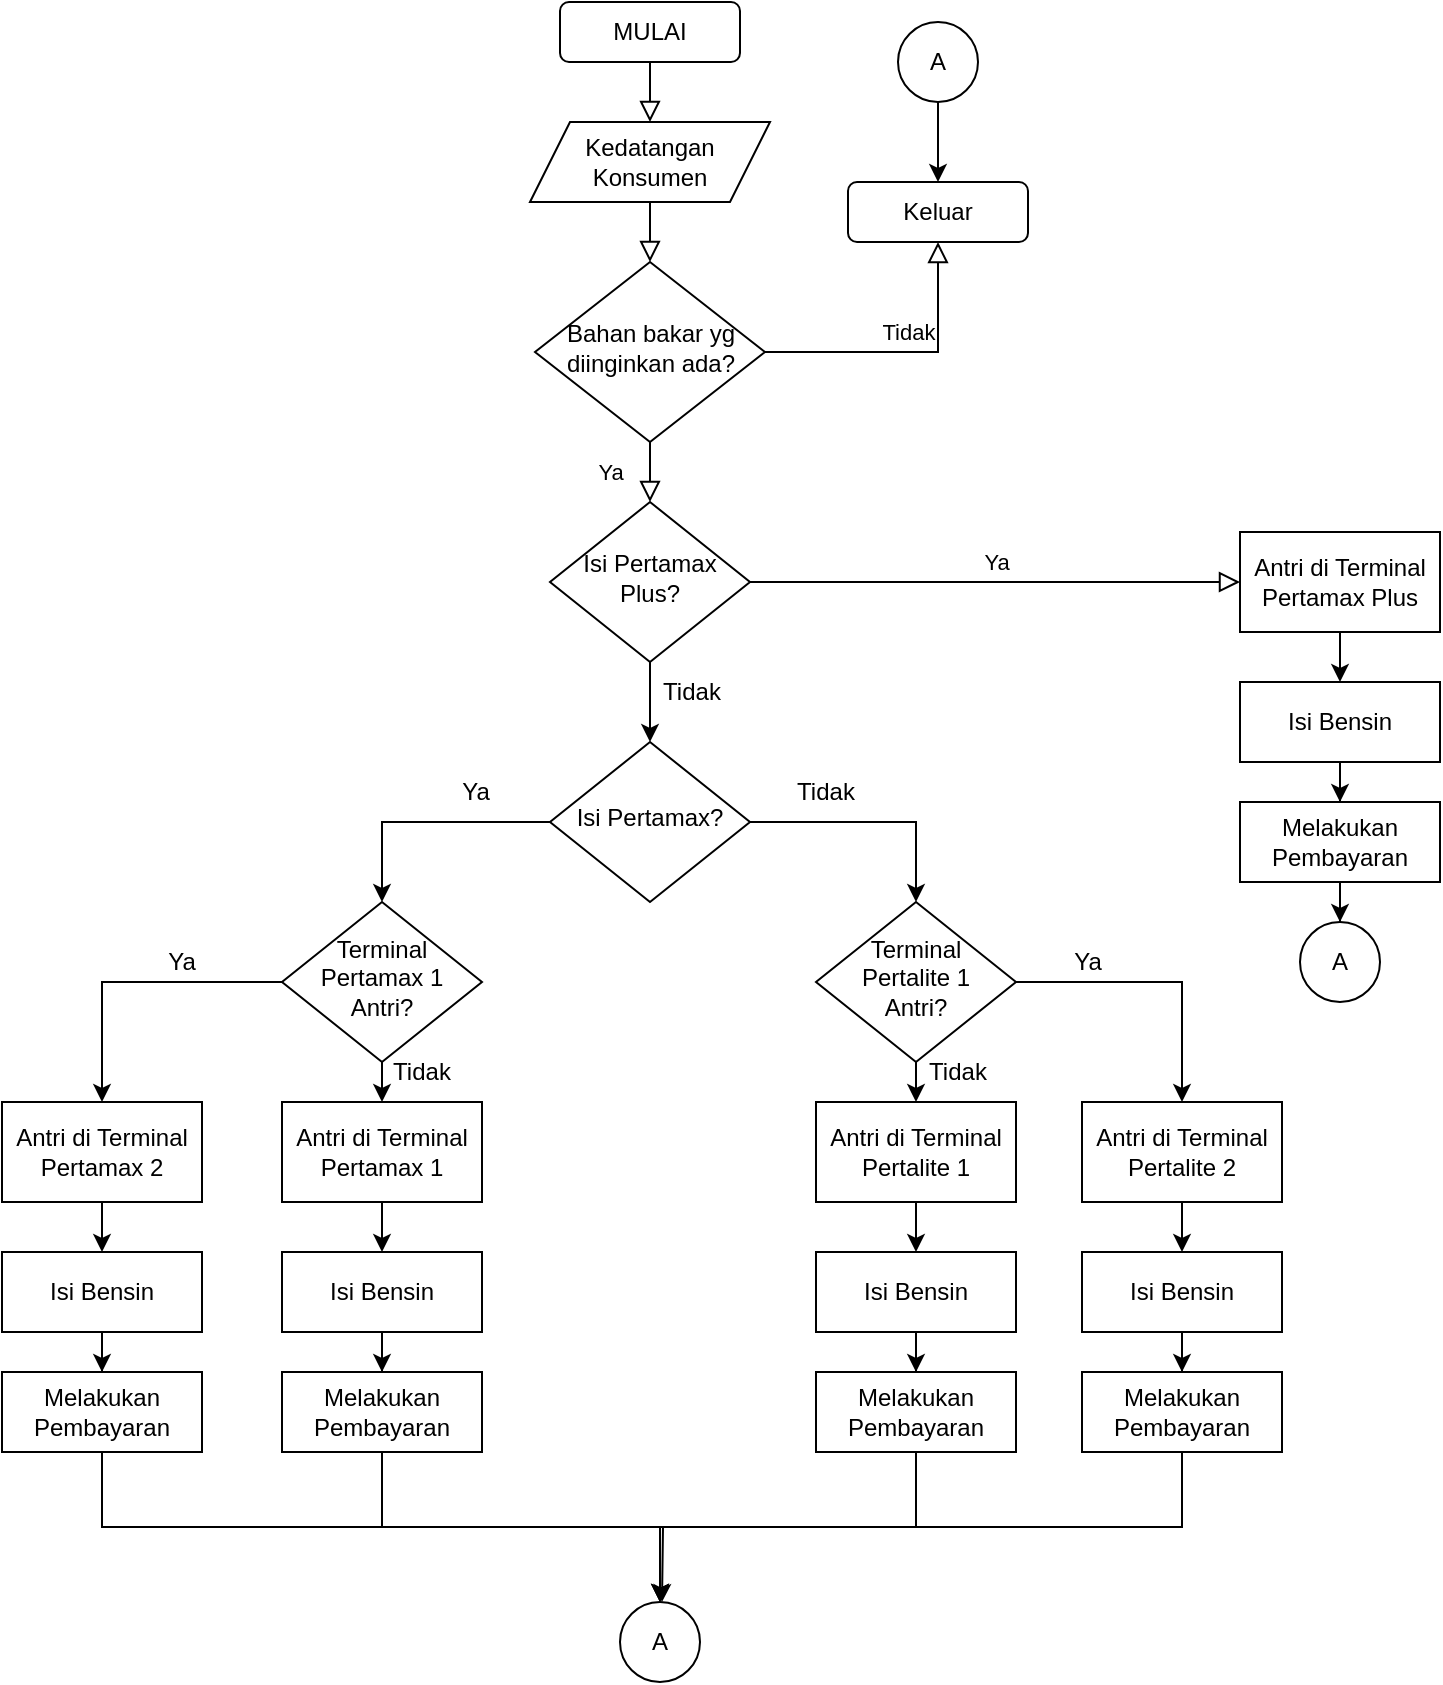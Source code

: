 <mxfile version="17.2.4" type="github" pages="2">
  <diagram id="C5RBs43oDa-KdzZeNtuy" name="Page-1">
    <mxGraphModel dx="1038" dy="547" grid="1" gridSize="10" guides="1" tooltips="1" connect="1" arrows="1" fold="1" page="1" pageScale="1" pageWidth="827" pageHeight="1169" math="0" shadow="0">
      <root>
        <mxCell id="WIyWlLk6GJQsqaUBKTNV-0" />
        <mxCell id="WIyWlLk6GJQsqaUBKTNV-1" parent="WIyWlLk6GJQsqaUBKTNV-0" />
        <mxCell id="WIyWlLk6GJQsqaUBKTNV-2" value="" style="rounded=0;html=1;jettySize=auto;orthogonalLoop=1;fontSize=11;endArrow=block;endFill=0;endSize=8;strokeWidth=1;shadow=0;labelBackgroundColor=none;edgeStyle=orthogonalEdgeStyle;entryX=0.5;entryY=0;entryDx=0;entryDy=0;" parent="WIyWlLk6GJQsqaUBKTNV-1" source="WIyWlLk6GJQsqaUBKTNV-3" target="6FMXhLrM4a_OmTbyTsNK-0" edge="1">
          <mxGeometry relative="1" as="geometry" />
        </mxCell>
        <mxCell id="WIyWlLk6GJQsqaUBKTNV-3" value="MULAI" style="rounded=1;whiteSpace=wrap;html=1;fontSize=12;glass=0;strokeWidth=1;shadow=0;" parent="WIyWlLk6GJQsqaUBKTNV-1" vertex="1">
          <mxGeometry x="349" y="10" width="90" height="30" as="geometry" />
        </mxCell>
        <mxCell id="WIyWlLk6GJQsqaUBKTNV-4" value="Ya" style="rounded=0;html=1;jettySize=auto;orthogonalLoop=1;fontSize=11;endArrow=block;endFill=0;endSize=8;strokeWidth=1;shadow=0;labelBackgroundColor=none;edgeStyle=orthogonalEdgeStyle;" parent="WIyWlLk6GJQsqaUBKTNV-1" source="WIyWlLk6GJQsqaUBKTNV-6" target="WIyWlLk6GJQsqaUBKTNV-10" edge="1">
          <mxGeometry y="20" relative="1" as="geometry">
            <mxPoint as="offset" />
          </mxGeometry>
        </mxCell>
        <mxCell id="WIyWlLk6GJQsqaUBKTNV-5" value="Tidak" style="edgeStyle=orthogonalEdgeStyle;rounded=0;html=1;jettySize=auto;orthogonalLoop=1;fontSize=11;endArrow=block;endFill=0;endSize=8;strokeWidth=1;shadow=0;labelBackgroundColor=none;" parent="WIyWlLk6GJQsqaUBKTNV-1" source="WIyWlLk6GJQsqaUBKTNV-6" target="WIyWlLk6GJQsqaUBKTNV-7" edge="1">
          <mxGeometry y="10" relative="1" as="geometry">
            <mxPoint as="offset" />
          </mxGeometry>
        </mxCell>
        <mxCell id="WIyWlLk6GJQsqaUBKTNV-6" value="Bahan bakar yg diinginkan ada?" style="rhombus;whiteSpace=wrap;html=1;shadow=0;fontFamily=Helvetica;fontSize=12;align=center;strokeWidth=1;spacing=6;spacingTop=-4;" parent="WIyWlLk6GJQsqaUBKTNV-1" vertex="1">
          <mxGeometry x="336.5" y="140" width="115" height="90" as="geometry" />
        </mxCell>
        <mxCell id="WIyWlLk6GJQsqaUBKTNV-7" value="Keluar" style="rounded=1;whiteSpace=wrap;html=1;fontSize=12;glass=0;strokeWidth=1;shadow=0;" parent="WIyWlLk6GJQsqaUBKTNV-1" vertex="1">
          <mxGeometry x="493" y="100" width="90" height="30" as="geometry" />
        </mxCell>
        <mxCell id="WIyWlLk6GJQsqaUBKTNV-9" value="Ya" style="edgeStyle=orthogonalEdgeStyle;rounded=0;html=1;jettySize=auto;orthogonalLoop=1;fontSize=11;endArrow=block;endFill=0;endSize=8;strokeWidth=1;shadow=0;labelBackgroundColor=none;entryX=0;entryY=0.5;entryDx=0;entryDy=0;" parent="WIyWlLk6GJQsqaUBKTNV-1" source="WIyWlLk6GJQsqaUBKTNV-10" target="6FMXhLrM4a_OmTbyTsNK-9" edge="1">
          <mxGeometry y="10" relative="1" as="geometry">
            <mxPoint as="offset" />
            <mxPoint x="629" y="300" as="targetPoint" />
          </mxGeometry>
        </mxCell>
        <mxCell id="6FMXhLrM4a_OmTbyTsNK-17" value="" style="edgeStyle=orthogonalEdgeStyle;rounded=0;orthogonalLoop=1;jettySize=auto;html=1;" edge="1" parent="WIyWlLk6GJQsqaUBKTNV-1" source="WIyWlLk6GJQsqaUBKTNV-10" target="6FMXhLrM4a_OmTbyTsNK-16">
          <mxGeometry relative="1" as="geometry" />
        </mxCell>
        <mxCell id="WIyWlLk6GJQsqaUBKTNV-10" value="Isi Pertamax Plus?" style="rhombus;whiteSpace=wrap;html=1;shadow=0;fontFamily=Helvetica;fontSize=12;align=center;strokeWidth=1;spacing=6;spacingTop=-4;" parent="WIyWlLk6GJQsqaUBKTNV-1" vertex="1">
          <mxGeometry x="344" y="260" width="100" height="80" as="geometry" />
        </mxCell>
        <mxCell id="6FMXhLrM4a_OmTbyTsNK-0" value="Kedatangan Konsumen" style="shape=parallelogram;perimeter=parallelogramPerimeter;whiteSpace=wrap;html=1;fixedSize=1;" vertex="1" parent="WIyWlLk6GJQsqaUBKTNV-1">
          <mxGeometry x="334" y="70" width="120" height="40" as="geometry" />
        </mxCell>
        <mxCell id="6FMXhLrM4a_OmTbyTsNK-1" value="" style="rounded=0;html=1;jettySize=auto;orthogonalLoop=1;fontSize=11;endArrow=block;endFill=0;endSize=8;strokeWidth=1;shadow=0;labelBackgroundColor=none;edgeStyle=orthogonalEdgeStyle;exitX=0.5;exitY=1;exitDx=0;exitDy=0;entryX=0.5;entryY=0;entryDx=0;entryDy=0;" edge="1" parent="WIyWlLk6GJQsqaUBKTNV-1" source="6FMXhLrM4a_OmTbyTsNK-0" target="WIyWlLk6GJQsqaUBKTNV-6">
          <mxGeometry relative="1" as="geometry">
            <mxPoint x="404" y="50" as="sourcePoint" />
            <mxPoint x="394" y="140" as="targetPoint" />
          </mxGeometry>
        </mxCell>
        <mxCell id="6FMXhLrM4a_OmTbyTsNK-6" style="edgeStyle=orthogonalEdgeStyle;rounded=0;orthogonalLoop=1;jettySize=auto;html=1;entryX=0.5;entryY=0;entryDx=0;entryDy=0;" edge="1" parent="WIyWlLk6GJQsqaUBKTNV-1" source="6FMXhLrM4a_OmTbyTsNK-5" target="WIyWlLk6GJQsqaUBKTNV-7">
          <mxGeometry relative="1" as="geometry" />
        </mxCell>
        <mxCell id="6FMXhLrM4a_OmTbyTsNK-5" value="A" style="ellipse;whiteSpace=wrap;html=1;aspect=fixed;" vertex="1" parent="WIyWlLk6GJQsqaUBKTNV-1">
          <mxGeometry x="518" y="20" width="40" height="40" as="geometry" />
        </mxCell>
        <mxCell id="6FMXhLrM4a_OmTbyTsNK-11" value="" style="edgeStyle=orthogonalEdgeStyle;rounded=0;orthogonalLoop=1;jettySize=auto;html=1;" edge="1" parent="WIyWlLk6GJQsqaUBKTNV-1" source="6FMXhLrM4a_OmTbyTsNK-9" target="6FMXhLrM4a_OmTbyTsNK-10">
          <mxGeometry relative="1" as="geometry" />
        </mxCell>
        <mxCell id="6FMXhLrM4a_OmTbyTsNK-9" value="Antri di Terminal Pertamax Plus" style="rounded=0;whiteSpace=wrap;html=1;" vertex="1" parent="WIyWlLk6GJQsqaUBKTNV-1">
          <mxGeometry x="689" y="275" width="100" height="50" as="geometry" />
        </mxCell>
        <mxCell id="6FMXhLrM4a_OmTbyTsNK-13" value="" style="edgeStyle=orthogonalEdgeStyle;rounded=0;orthogonalLoop=1;jettySize=auto;html=1;" edge="1" parent="WIyWlLk6GJQsqaUBKTNV-1" source="6FMXhLrM4a_OmTbyTsNK-10" target="6FMXhLrM4a_OmTbyTsNK-12">
          <mxGeometry relative="1" as="geometry" />
        </mxCell>
        <mxCell id="6FMXhLrM4a_OmTbyTsNK-10" value="Isi Bensin" style="whiteSpace=wrap;html=1;rounded=0;" vertex="1" parent="WIyWlLk6GJQsqaUBKTNV-1">
          <mxGeometry x="689" y="350" width="100" height="40" as="geometry" />
        </mxCell>
        <mxCell id="6FMXhLrM4a_OmTbyTsNK-15" value="" style="edgeStyle=orthogonalEdgeStyle;rounded=0;orthogonalLoop=1;jettySize=auto;html=1;" edge="1" parent="WIyWlLk6GJQsqaUBKTNV-1" source="6FMXhLrM4a_OmTbyTsNK-12" target="6FMXhLrM4a_OmTbyTsNK-14">
          <mxGeometry relative="1" as="geometry" />
        </mxCell>
        <mxCell id="6FMXhLrM4a_OmTbyTsNK-12" value="Melakukan Pembayaran" style="whiteSpace=wrap;html=1;rounded=0;" vertex="1" parent="WIyWlLk6GJQsqaUBKTNV-1">
          <mxGeometry x="689" y="410" width="100" height="40" as="geometry" />
        </mxCell>
        <mxCell id="6FMXhLrM4a_OmTbyTsNK-14" value="A" style="ellipse;whiteSpace=wrap;html=1;aspect=fixed;" vertex="1" parent="WIyWlLk6GJQsqaUBKTNV-1">
          <mxGeometry x="719" y="470" width="40" height="40" as="geometry" />
        </mxCell>
        <mxCell id="6FMXhLrM4a_OmTbyTsNK-22" style="edgeStyle=orthogonalEdgeStyle;rounded=0;orthogonalLoop=1;jettySize=auto;html=1;exitX=0;exitY=0.5;exitDx=0;exitDy=0;entryX=0.5;entryY=0;entryDx=0;entryDy=0;" edge="1" parent="WIyWlLk6GJQsqaUBKTNV-1" source="6FMXhLrM4a_OmTbyTsNK-16" target="6FMXhLrM4a_OmTbyTsNK-19">
          <mxGeometry relative="1" as="geometry" />
        </mxCell>
        <mxCell id="6FMXhLrM4a_OmTbyTsNK-27" style="edgeStyle=orthogonalEdgeStyle;rounded=0;orthogonalLoop=1;jettySize=auto;html=1;exitX=1;exitY=0.5;exitDx=0;exitDy=0;entryX=0.5;entryY=0;entryDx=0;entryDy=0;" edge="1" parent="WIyWlLk6GJQsqaUBKTNV-1" source="6FMXhLrM4a_OmTbyTsNK-16" target="6FMXhLrM4a_OmTbyTsNK-26">
          <mxGeometry relative="1" as="geometry" />
        </mxCell>
        <mxCell id="6FMXhLrM4a_OmTbyTsNK-16" value="Isi Pertamax?" style="rhombus;whiteSpace=wrap;html=1;shadow=0;fontFamily=Helvetica;fontSize=12;align=center;strokeWidth=1;spacing=6;spacingTop=-4;" vertex="1" parent="WIyWlLk6GJQsqaUBKTNV-1">
          <mxGeometry x="344" y="380" width="100" height="80" as="geometry" />
        </mxCell>
        <mxCell id="6FMXhLrM4a_OmTbyTsNK-18" value="Tidak" style="text;html=1;strokeColor=none;fillColor=none;align=center;verticalAlign=middle;whiteSpace=wrap;rounded=0;" vertex="1" parent="WIyWlLk6GJQsqaUBKTNV-1">
          <mxGeometry x="385" y="340" width="60" height="30" as="geometry" />
        </mxCell>
        <mxCell id="6FMXhLrM4a_OmTbyTsNK-21" value="" style="edgeStyle=orthogonalEdgeStyle;rounded=0;orthogonalLoop=1;jettySize=auto;html=1;exitX=0.5;exitY=0;exitDx=0;exitDy=0;entryX=0.5;entryY=0;entryDx=0;entryDy=0;" edge="1" parent="WIyWlLk6GJQsqaUBKTNV-1" source="6FMXhLrM4a_OmTbyTsNK-19" target="6FMXhLrM4a_OmTbyTsNK-19">
          <mxGeometry relative="1" as="geometry" />
        </mxCell>
        <mxCell id="6FMXhLrM4a_OmTbyTsNK-35" style="edgeStyle=orthogonalEdgeStyle;rounded=0;orthogonalLoop=1;jettySize=auto;html=1;exitX=0.5;exitY=1;exitDx=0;exitDy=0;entryX=0.5;entryY=0;entryDx=0;entryDy=0;" edge="1" parent="WIyWlLk6GJQsqaUBKTNV-1" source="6FMXhLrM4a_OmTbyTsNK-19" target="6FMXhLrM4a_OmTbyTsNK-30">
          <mxGeometry relative="1" as="geometry" />
        </mxCell>
        <mxCell id="6FMXhLrM4a_OmTbyTsNK-43" style="edgeStyle=orthogonalEdgeStyle;rounded=0;orthogonalLoop=1;jettySize=auto;html=1;exitX=0;exitY=0.5;exitDx=0;exitDy=0;entryX=0.5;entryY=0;entryDx=0;entryDy=0;" edge="1" parent="WIyWlLk6GJQsqaUBKTNV-1" source="6FMXhLrM4a_OmTbyTsNK-19" target="6FMXhLrM4a_OmTbyTsNK-45">
          <mxGeometry relative="1" as="geometry">
            <mxPoint x="160" y="500.143" as="targetPoint" />
          </mxGeometry>
        </mxCell>
        <mxCell id="6FMXhLrM4a_OmTbyTsNK-19" value="Terminal Pertamax 1 Antri?" style="rhombus;whiteSpace=wrap;html=1;shadow=0;fontFamily=Helvetica;fontSize=12;align=center;strokeWidth=1;spacing=6;spacingTop=-4;" vertex="1" parent="WIyWlLk6GJQsqaUBKTNV-1">
          <mxGeometry x="210" y="460" width="100" height="80" as="geometry" />
        </mxCell>
        <mxCell id="6FMXhLrM4a_OmTbyTsNK-42" style="edgeStyle=orthogonalEdgeStyle;rounded=0;orthogonalLoop=1;jettySize=auto;html=1;exitX=0.5;exitY=1;exitDx=0;exitDy=0;entryX=0.5;entryY=0;entryDx=0;entryDy=0;" edge="1" parent="WIyWlLk6GJQsqaUBKTNV-1" source="6FMXhLrM4a_OmTbyTsNK-26" target="6FMXhLrM4a_OmTbyTsNK-37">
          <mxGeometry relative="1" as="geometry" />
        </mxCell>
        <mxCell id="6FMXhLrM4a_OmTbyTsNK-56" style="edgeStyle=orthogonalEdgeStyle;rounded=0;orthogonalLoop=1;jettySize=auto;html=1;entryX=0.5;entryY=0;entryDx=0;entryDy=0;" edge="1" parent="WIyWlLk6GJQsqaUBKTNV-1" source="6FMXhLrM4a_OmTbyTsNK-26" target="6FMXhLrM4a_OmTbyTsNK-51">
          <mxGeometry relative="1" as="geometry" />
        </mxCell>
        <mxCell id="6FMXhLrM4a_OmTbyTsNK-26" value="Terminal Pertalite 1 &lt;br&gt;Antri?" style="rhombus;whiteSpace=wrap;html=1;shadow=0;fontFamily=Helvetica;fontSize=12;align=center;strokeWidth=1;spacing=6;spacingTop=-4;" vertex="1" parent="WIyWlLk6GJQsqaUBKTNV-1">
          <mxGeometry x="477" y="460" width="100" height="80" as="geometry" />
        </mxCell>
        <mxCell id="6FMXhLrM4a_OmTbyTsNK-29" value="" style="edgeStyle=orthogonalEdgeStyle;rounded=0;orthogonalLoop=1;jettySize=auto;html=1;" edge="1" parent="WIyWlLk6GJQsqaUBKTNV-1" source="6FMXhLrM4a_OmTbyTsNK-30" target="6FMXhLrM4a_OmTbyTsNK-32">
          <mxGeometry relative="1" as="geometry" />
        </mxCell>
        <mxCell id="6FMXhLrM4a_OmTbyTsNK-30" value="Antri di Terminal Pertamax 1" style="rounded=0;whiteSpace=wrap;html=1;" vertex="1" parent="WIyWlLk6GJQsqaUBKTNV-1">
          <mxGeometry x="210" y="560" width="100" height="50" as="geometry" />
        </mxCell>
        <mxCell id="6FMXhLrM4a_OmTbyTsNK-31" value="" style="edgeStyle=orthogonalEdgeStyle;rounded=0;orthogonalLoop=1;jettySize=auto;html=1;" edge="1" parent="WIyWlLk6GJQsqaUBKTNV-1" source="6FMXhLrM4a_OmTbyTsNK-32" target="6FMXhLrM4a_OmTbyTsNK-34">
          <mxGeometry relative="1" as="geometry" />
        </mxCell>
        <mxCell id="6FMXhLrM4a_OmTbyTsNK-32" value="Isi Bensin" style="whiteSpace=wrap;html=1;rounded=0;" vertex="1" parent="WIyWlLk6GJQsqaUBKTNV-1">
          <mxGeometry x="210" y="635" width="100" height="40" as="geometry" />
        </mxCell>
        <mxCell id="6FMXhLrM4a_OmTbyTsNK-61" style="edgeStyle=orthogonalEdgeStyle;rounded=0;orthogonalLoop=1;jettySize=auto;html=1;entryX=0.5;entryY=0;entryDx=0;entryDy=0;exitX=0.5;exitY=1;exitDx=0;exitDy=0;" edge="1" parent="WIyWlLk6GJQsqaUBKTNV-1" source="6FMXhLrM4a_OmTbyTsNK-34" target="6FMXhLrM4a_OmTbyTsNK-57">
          <mxGeometry relative="1" as="geometry" />
        </mxCell>
        <mxCell id="6FMXhLrM4a_OmTbyTsNK-34" value="Melakukan Pembayaran" style="whiteSpace=wrap;html=1;rounded=0;" vertex="1" parent="WIyWlLk6GJQsqaUBKTNV-1">
          <mxGeometry x="210" y="695" width="100" height="40" as="geometry" />
        </mxCell>
        <mxCell id="6FMXhLrM4a_OmTbyTsNK-36" value="" style="edgeStyle=orthogonalEdgeStyle;rounded=0;orthogonalLoop=1;jettySize=auto;html=1;" edge="1" parent="WIyWlLk6GJQsqaUBKTNV-1" source="6FMXhLrM4a_OmTbyTsNK-37" target="6FMXhLrM4a_OmTbyTsNK-39">
          <mxGeometry relative="1" as="geometry" />
        </mxCell>
        <mxCell id="6FMXhLrM4a_OmTbyTsNK-37" value="Antri di Terminal Pertalite 1" style="rounded=0;whiteSpace=wrap;html=1;" vertex="1" parent="WIyWlLk6GJQsqaUBKTNV-1">
          <mxGeometry x="477" y="560" width="100" height="50" as="geometry" />
        </mxCell>
        <mxCell id="6FMXhLrM4a_OmTbyTsNK-38" value="" style="edgeStyle=orthogonalEdgeStyle;rounded=0;orthogonalLoop=1;jettySize=auto;html=1;" edge="1" parent="WIyWlLk6GJQsqaUBKTNV-1" source="6FMXhLrM4a_OmTbyTsNK-39" target="6FMXhLrM4a_OmTbyTsNK-41">
          <mxGeometry relative="1" as="geometry" />
        </mxCell>
        <mxCell id="6FMXhLrM4a_OmTbyTsNK-39" value="Isi Bensin" style="whiteSpace=wrap;html=1;rounded=0;" vertex="1" parent="WIyWlLk6GJQsqaUBKTNV-1">
          <mxGeometry x="477" y="635" width="100" height="40" as="geometry" />
        </mxCell>
        <mxCell id="6FMXhLrM4a_OmTbyTsNK-62" style="edgeStyle=orthogonalEdgeStyle;rounded=0;orthogonalLoop=1;jettySize=auto;html=1;entryX=0.5;entryY=0;entryDx=0;entryDy=0;exitX=0.5;exitY=1;exitDx=0;exitDy=0;" edge="1" parent="WIyWlLk6GJQsqaUBKTNV-1" source="6FMXhLrM4a_OmTbyTsNK-41" target="6FMXhLrM4a_OmTbyTsNK-57">
          <mxGeometry relative="1" as="geometry" />
        </mxCell>
        <mxCell id="6FMXhLrM4a_OmTbyTsNK-41" value="Melakukan Pembayaran" style="whiteSpace=wrap;html=1;rounded=0;" vertex="1" parent="WIyWlLk6GJQsqaUBKTNV-1">
          <mxGeometry x="477" y="695" width="100" height="40" as="geometry" />
        </mxCell>
        <mxCell id="6FMXhLrM4a_OmTbyTsNK-44" value="" style="edgeStyle=orthogonalEdgeStyle;rounded=0;orthogonalLoop=1;jettySize=auto;html=1;" edge="1" parent="WIyWlLk6GJQsqaUBKTNV-1" source="6FMXhLrM4a_OmTbyTsNK-45" target="6FMXhLrM4a_OmTbyTsNK-47">
          <mxGeometry relative="1" as="geometry" />
        </mxCell>
        <mxCell id="6FMXhLrM4a_OmTbyTsNK-45" value="Antri di Terminal Pertamax 2" style="rounded=0;whiteSpace=wrap;html=1;" vertex="1" parent="WIyWlLk6GJQsqaUBKTNV-1">
          <mxGeometry x="70" y="560" width="100" height="50" as="geometry" />
        </mxCell>
        <mxCell id="6FMXhLrM4a_OmTbyTsNK-46" value="" style="edgeStyle=orthogonalEdgeStyle;rounded=0;orthogonalLoop=1;jettySize=auto;html=1;" edge="1" parent="WIyWlLk6GJQsqaUBKTNV-1" source="6FMXhLrM4a_OmTbyTsNK-47" target="6FMXhLrM4a_OmTbyTsNK-49">
          <mxGeometry relative="1" as="geometry" />
        </mxCell>
        <mxCell id="6FMXhLrM4a_OmTbyTsNK-47" value="Isi Bensin" style="whiteSpace=wrap;html=1;rounded=0;" vertex="1" parent="WIyWlLk6GJQsqaUBKTNV-1">
          <mxGeometry x="70" y="635" width="100" height="40" as="geometry" />
        </mxCell>
        <mxCell id="6FMXhLrM4a_OmTbyTsNK-60" style="edgeStyle=orthogonalEdgeStyle;rounded=0;orthogonalLoop=1;jettySize=auto;html=1;entryX=0.5;entryY=0;entryDx=0;entryDy=0;exitX=0.5;exitY=1;exitDx=0;exitDy=0;" edge="1" parent="WIyWlLk6GJQsqaUBKTNV-1" source="6FMXhLrM4a_OmTbyTsNK-49" target="6FMXhLrM4a_OmTbyTsNK-57">
          <mxGeometry relative="1" as="geometry" />
        </mxCell>
        <mxCell id="6FMXhLrM4a_OmTbyTsNK-49" value="Melakukan Pembayaran" style="whiteSpace=wrap;html=1;rounded=0;" vertex="1" parent="WIyWlLk6GJQsqaUBKTNV-1">
          <mxGeometry x="70" y="695" width="100" height="40" as="geometry" />
        </mxCell>
        <mxCell id="6FMXhLrM4a_OmTbyTsNK-50" value="" style="edgeStyle=orthogonalEdgeStyle;rounded=0;orthogonalLoop=1;jettySize=auto;html=1;" edge="1" parent="WIyWlLk6GJQsqaUBKTNV-1" source="6FMXhLrM4a_OmTbyTsNK-51" target="6FMXhLrM4a_OmTbyTsNK-53">
          <mxGeometry relative="1" as="geometry" />
        </mxCell>
        <mxCell id="6FMXhLrM4a_OmTbyTsNK-51" value="Antri di Terminal Pertalite 2" style="rounded=0;whiteSpace=wrap;html=1;" vertex="1" parent="WIyWlLk6GJQsqaUBKTNV-1">
          <mxGeometry x="610" y="560" width="100" height="50" as="geometry" />
        </mxCell>
        <mxCell id="6FMXhLrM4a_OmTbyTsNK-52" value="" style="edgeStyle=orthogonalEdgeStyle;rounded=0;orthogonalLoop=1;jettySize=auto;html=1;" edge="1" parent="WIyWlLk6GJQsqaUBKTNV-1" source="6FMXhLrM4a_OmTbyTsNK-53" target="6FMXhLrM4a_OmTbyTsNK-55">
          <mxGeometry relative="1" as="geometry" />
        </mxCell>
        <mxCell id="6FMXhLrM4a_OmTbyTsNK-53" value="Isi Bensin" style="whiteSpace=wrap;html=1;rounded=0;" vertex="1" parent="WIyWlLk6GJQsqaUBKTNV-1">
          <mxGeometry x="610" y="635" width="100" height="40" as="geometry" />
        </mxCell>
        <mxCell id="6FMXhLrM4a_OmTbyTsNK-63" style="edgeStyle=orthogonalEdgeStyle;rounded=0;orthogonalLoop=1;jettySize=auto;html=1;exitX=0.5;exitY=1;exitDx=0;exitDy=0;" edge="1" parent="WIyWlLk6GJQsqaUBKTNV-1" source="6FMXhLrM4a_OmTbyTsNK-55">
          <mxGeometry relative="1" as="geometry">
            <mxPoint x="400" y="810" as="targetPoint" />
          </mxGeometry>
        </mxCell>
        <mxCell id="6FMXhLrM4a_OmTbyTsNK-55" value="Melakukan Pembayaran" style="whiteSpace=wrap;html=1;rounded=0;" vertex="1" parent="WIyWlLk6GJQsqaUBKTNV-1">
          <mxGeometry x="610" y="695" width="100" height="40" as="geometry" />
        </mxCell>
        <mxCell id="6FMXhLrM4a_OmTbyTsNK-57" value="A" style="ellipse;whiteSpace=wrap;html=1;aspect=fixed;" vertex="1" parent="WIyWlLk6GJQsqaUBKTNV-1">
          <mxGeometry x="379" y="810" width="40" height="40" as="geometry" />
        </mxCell>
        <mxCell id="6FMXhLrM4a_OmTbyTsNK-64" value="Tidak" style="text;html=1;strokeColor=none;fillColor=none;align=center;verticalAlign=middle;whiteSpace=wrap;rounded=0;" vertex="1" parent="WIyWlLk6GJQsqaUBKTNV-1">
          <mxGeometry x="451.5" y="390" width="60" height="30" as="geometry" />
        </mxCell>
        <mxCell id="6FMXhLrM4a_OmTbyTsNK-65" value="Tidak" style="text;html=1;strokeColor=none;fillColor=none;align=center;verticalAlign=middle;whiteSpace=wrap;rounded=0;" vertex="1" parent="WIyWlLk6GJQsqaUBKTNV-1">
          <mxGeometry x="518" y="530" width="60" height="30" as="geometry" />
        </mxCell>
        <mxCell id="6FMXhLrM4a_OmTbyTsNK-66" value="Tidak" style="text;html=1;strokeColor=none;fillColor=none;align=center;verticalAlign=middle;whiteSpace=wrap;rounded=0;" vertex="1" parent="WIyWlLk6GJQsqaUBKTNV-1">
          <mxGeometry x="250" y="530" width="60" height="30" as="geometry" />
        </mxCell>
        <mxCell id="6FMXhLrM4a_OmTbyTsNK-67" value="Ya" style="text;html=1;strokeColor=none;fillColor=none;align=center;verticalAlign=middle;whiteSpace=wrap;rounded=0;" vertex="1" parent="WIyWlLk6GJQsqaUBKTNV-1">
          <mxGeometry x="276.5" y="390" width="60" height="30" as="geometry" />
        </mxCell>
        <mxCell id="6FMXhLrM4a_OmTbyTsNK-69" value="Ya" style="text;html=1;strokeColor=none;fillColor=none;align=center;verticalAlign=middle;whiteSpace=wrap;rounded=0;" vertex="1" parent="WIyWlLk6GJQsqaUBKTNV-1">
          <mxGeometry x="130" y="475" width="60" height="30" as="geometry" />
        </mxCell>
        <mxCell id="6FMXhLrM4a_OmTbyTsNK-70" value="Ya" style="text;html=1;strokeColor=none;fillColor=none;align=center;verticalAlign=middle;whiteSpace=wrap;rounded=0;" vertex="1" parent="WIyWlLk6GJQsqaUBKTNV-1">
          <mxGeometry x="583" y="475" width="60" height="30" as="geometry" />
        </mxCell>
      </root>
    </mxGraphModel>
  </diagram>
  <diagram id="10K2x441AR7GhvcF7Q19" name="Page-2">
    <mxGraphModel dx="1038" dy="547" grid="1" gridSize="10" guides="1" tooltips="1" connect="1" arrows="1" fold="1" page="1" pageScale="1" pageWidth="850" pageHeight="1100" math="0" shadow="0">
      <root>
        <mxCell id="0" />
        <mxCell id="1" parent="0" />
        <mxCell id="60JGmkQ33EIF-Y8mZQBK-67" style="edgeStyle=orthogonalEdgeStyle;rounded=0;orthogonalLoop=1;jettySize=auto;html=1;exitX=0.5;exitY=1;exitDx=0;exitDy=0;" edge="1" parent="1" source="60JGmkQ33EIF-Y8mZQBK-2" target="60JGmkQ33EIF-Y8mZQBK-72">
          <mxGeometry relative="1" as="geometry">
            <mxPoint x="394" y="80" as="targetPoint" />
          </mxGeometry>
        </mxCell>
        <mxCell id="60JGmkQ33EIF-Y8mZQBK-2" value="MULAI" style="rounded=1;whiteSpace=wrap;html=1;fontSize=12;glass=0;strokeWidth=1;shadow=0;" vertex="1" parent="1">
          <mxGeometry x="349" y="10" width="90" height="30" as="geometry" />
        </mxCell>
        <mxCell id="60JGmkQ33EIF-Y8mZQBK-71" value="" style="edgeStyle=orthogonalEdgeStyle;rounded=0;orthogonalLoop=1;jettySize=auto;html=1;exitX=0.5;exitY=1;exitDx=0;exitDy=0;" edge="1" parent="1" source="60JGmkQ33EIF-Y8mZQBK-72" target="60JGmkQ33EIF-Y8mZQBK-70">
          <mxGeometry relative="1" as="geometry">
            <mxPoint x="394" y="120" as="sourcePoint" />
          </mxGeometry>
        </mxCell>
        <mxCell id="60JGmkQ33EIF-Y8mZQBK-80" value="" style="edgeStyle=orthogonalEdgeStyle;rounded=0;orthogonalLoop=1;jettySize=auto;html=1;" edge="1" parent="1" source="60JGmkQ33EIF-Y8mZQBK-70" target="60JGmkQ33EIF-Y8mZQBK-79">
          <mxGeometry relative="1" as="geometry" />
        </mxCell>
        <mxCell id="60JGmkQ33EIF-Y8mZQBK-70" value="Akses Halaman List Product" style="rounded=0;whiteSpace=wrap;html=1;" vertex="1" parent="1">
          <mxGeometry x="342.63" y="220" width="102.75" height="50" as="geometry" />
        </mxCell>
        <mxCell id="60JGmkQ33EIF-Y8mZQBK-74" style="edgeStyle=orthogonalEdgeStyle;rounded=0;orthogonalLoop=1;jettySize=auto;html=1;" edge="1" parent="1" source="60JGmkQ33EIF-Y8mZQBK-72">
          <mxGeometry relative="1" as="geometry">
            <mxPoint x="394" y="60" as="targetPoint" />
            <Array as="points">
              <mxPoint x="467" y="125" />
              <mxPoint x="467" y="60" />
            </Array>
          </mxGeometry>
        </mxCell>
        <mxCell id="60JGmkQ33EIF-Y8mZQBK-72" value="&lt;br&gt;Login Kedalam Sistem" style="rhombus;whiteSpace=wrap;html=1;shadow=0;fontFamily=Helvetica;fontSize=12;align=center;strokeWidth=1;spacing=6;spacingTop=-4;" vertex="1" parent="1">
          <mxGeometry x="341" y="80" width="106" height="90" as="geometry" />
        </mxCell>
        <mxCell id="60JGmkQ33EIF-Y8mZQBK-75" value="Tidak/Gagal" style="text;html=1;strokeColor=none;fillColor=none;align=center;verticalAlign=middle;whiteSpace=wrap;rounded=0;" vertex="1" parent="1">
          <mxGeometry x="470" y="80" width="60" height="30" as="geometry" />
        </mxCell>
        <mxCell id="60JGmkQ33EIF-Y8mZQBK-76" value="Ya/Berhasil" style="text;html=1;strokeColor=none;fillColor=none;align=center;verticalAlign=middle;whiteSpace=wrap;rounded=0;" vertex="1" parent="1">
          <mxGeometry x="401" y="170" width="60" height="30" as="geometry" />
        </mxCell>
        <mxCell id="60JGmkQ33EIF-Y8mZQBK-83" value="" style="edgeStyle=orthogonalEdgeStyle;rounded=0;orthogonalLoop=1;jettySize=auto;html=1;" edge="1" parent="1" source="60JGmkQ33EIF-Y8mZQBK-79" target="60JGmkQ33EIF-Y8mZQBK-82">
          <mxGeometry relative="1" as="geometry" />
        </mxCell>
        <mxCell id="60JGmkQ33EIF-Y8mZQBK-87" value="" style="edgeStyle=orthogonalEdgeStyle;rounded=0;orthogonalLoop=1;jettySize=auto;html=1;" edge="1" parent="1" source="60JGmkQ33EIF-Y8mZQBK-79" target="60JGmkQ33EIF-Y8mZQBK-86">
          <mxGeometry relative="1" as="geometry" />
        </mxCell>
        <mxCell id="60JGmkQ33EIF-Y8mZQBK-79" value="Apakah Ada Produk Yang Sudah Terjual" style="rhombus;whiteSpace=wrap;html=1;rounded=0;" vertex="1" parent="1">
          <mxGeometry x="326" y="320" width="135" height="135" as="geometry" />
        </mxCell>
        <mxCell id="60JGmkQ33EIF-Y8mZQBK-84" style="edgeStyle=orthogonalEdgeStyle;rounded=0;orthogonalLoop=1;jettySize=auto;html=1;" edge="1" parent="1" source="60JGmkQ33EIF-Y8mZQBK-82">
          <mxGeometry relative="1" as="geometry">
            <mxPoint x="390" y="290" as="targetPoint" />
            <Array as="points">
              <mxPoint x="586" y="290" />
            </Array>
          </mxGeometry>
        </mxCell>
        <mxCell id="60JGmkQ33EIF-Y8mZQBK-82" value="Delete Produk" style="whiteSpace=wrap;html=1;rounded=0;" vertex="1" parent="1">
          <mxGeometry x="540" y="361.25" width="91.5" height="52.5" as="geometry" />
        </mxCell>
        <mxCell id="60JGmkQ33EIF-Y8mZQBK-85" value="Ya" style="text;html=1;strokeColor=none;fillColor=none;align=center;verticalAlign=middle;whiteSpace=wrap;rounded=0;" vertex="1" parent="1">
          <mxGeometry x="470" y="361.25" width="60" height="30" as="geometry" />
        </mxCell>
        <mxCell id="60JGmkQ33EIF-Y8mZQBK-90" style="edgeStyle=orthogonalEdgeStyle;rounded=0;orthogonalLoop=1;jettySize=auto;html=1;entryX=0.5;entryY=0;entryDx=0;entryDy=0;" edge="1" parent="1" source="60JGmkQ33EIF-Y8mZQBK-86" target="60JGmkQ33EIF-Y8mZQBK-89">
          <mxGeometry relative="1" as="geometry" />
        </mxCell>
        <mxCell id="60JGmkQ33EIF-Y8mZQBK-86" value="Masuk Kehalaman Tambah Produk" style="whiteSpace=wrap;html=1;rounded=0;" vertex="1" parent="1">
          <mxGeometry x="334.01" y="500" width="120" height="60" as="geometry" />
        </mxCell>
        <mxCell id="60JGmkQ33EIF-Y8mZQBK-88" value="Tidak" style="text;html=1;strokeColor=none;fillColor=none;align=center;verticalAlign=middle;whiteSpace=wrap;rounded=0;" vertex="1" parent="1">
          <mxGeometry x="387" y="455" width="60" height="30" as="geometry" />
        </mxCell>
        <mxCell id="60JGmkQ33EIF-Y8mZQBK-94" value="" style="edgeStyle=orthogonalEdgeStyle;rounded=0;orthogonalLoop=1;jettySize=auto;html=1;" edge="1" parent="1" source="60JGmkQ33EIF-Y8mZQBK-89" target="60JGmkQ33EIF-Y8mZQBK-93">
          <mxGeometry relative="1" as="geometry" />
        </mxCell>
        <mxCell id="60JGmkQ33EIF-Y8mZQBK-89" value="Input Field Yang Dibutuhkan Pada Sistem" style="shape=parallelogram;perimeter=parallelogramPerimeter;whiteSpace=wrap;html=1;fixedSize=1;" vertex="1" parent="1">
          <mxGeometry x="330.25" y="600" width="126.5" height="60" as="geometry" />
        </mxCell>
        <mxCell id="60JGmkQ33EIF-Y8mZQBK-95" style="edgeStyle=orthogonalEdgeStyle;rounded=0;orthogonalLoop=1;jettySize=auto;html=1;" edge="1" parent="1" source="60JGmkQ33EIF-Y8mZQBK-93">
          <mxGeometry relative="1" as="geometry">
            <mxPoint x="390" y="580" as="targetPoint" />
            <Array as="points">
              <mxPoint x="500" y="765" />
              <mxPoint x="500" y="580" />
            </Array>
          </mxGeometry>
        </mxCell>
        <mxCell id="60JGmkQ33EIF-Y8mZQBK-98" value="" style="edgeStyle=orthogonalEdgeStyle;rounded=0;orthogonalLoop=1;jettySize=auto;html=1;" edge="1" parent="1" source="60JGmkQ33EIF-Y8mZQBK-93" target="60JGmkQ33EIF-Y8mZQBK-97">
          <mxGeometry relative="1" as="geometry" />
        </mxCell>
        <mxCell id="60JGmkQ33EIF-Y8mZQBK-93" value="Cek Ada Kesalahan/Kekurangan Input" style="rhombus;whiteSpace=wrap;html=1;" vertex="1" parent="1">
          <mxGeometry x="324.5" y="700" width="136.5" height="130" as="geometry" />
        </mxCell>
        <mxCell id="60JGmkQ33EIF-Y8mZQBK-96" value="Ya" style="text;html=1;strokeColor=none;fillColor=none;align=center;verticalAlign=middle;whiteSpace=wrap;rounded=0;" vertex="1" parent="1">
          <mxGeometry x="480" y="660" width="60" height="30" as="geometry" />
        </mxCell>
        <mxCell id="60JGmkQ33EIF-Y8mZQBK-101" style="edgeStyle=orthogonalEdgeStyle;rounded=0;orthogonalLoop=1;jettySize=auto;html=1;entryX=0.5;entryY=0;entryDx=0;entryDy=0;" edge="1" parent="1" source="60JGmkQ33EIF-Y8mZQBK-97" target="60JGmkQ33EIF-Y8mZQBK-100">
          <mxGeometry relative="1" as="geometry" />
        </mxCell>
        <mxCell id="60JGmkQ33EIF-Y8mZQBK-97" value="Submit Data" style="whiteSpace=wrap;html=1;" vertex="1" parent="1">
          <mxGeometry x="339.13" y="880" width="107.25" height="40" as="geometry" />
        </mxCell>
        <mxCell id="60JGmkQ33EIF-Y8mZQBK-99" value="Tidak" style="text;html=1;strokeColor=none;fillColor=none;align=center;verticalAlign=middle;whiteSpace=wrap;rounded=0;" vertex="1" parent="1">
          <mxGeometry x="379" y="840" width="60" height="30" as="geometry" />
        </mxCell>
        <mxCell id="60JGmkQ33EIF-Y8mZQBK-100" value="SELESAI" style="rounded=1;whiteSpace=wrap;html=1;fontSize=12;glass=0;strokeWidth=1;shadow=0;" vertex="1" parent="1">
          <mxGeometry x="348.5" y="950" width="90" height="30" as="geometry" />
        </mxCell>
      </root>
    </mxGraphModel>
  </diagram>
</mxfile>
